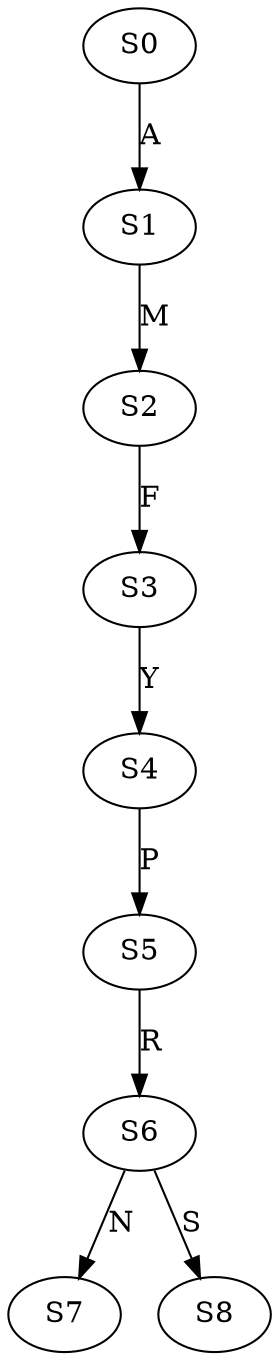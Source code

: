 strict digraph  {
	S0 -> S1 [ label = A ];
	S1 -> S2 [ label = M ];
	S2 -> S3 [ label = F ];
	S3 -> S4 [ label = Y ];
	S4 -> S5 [ label = P ];
	S5 -> S6 [ label = R ];
	S6 -> S7 [ label = N ];
	S6 -> S8 [ label = S ];
}
